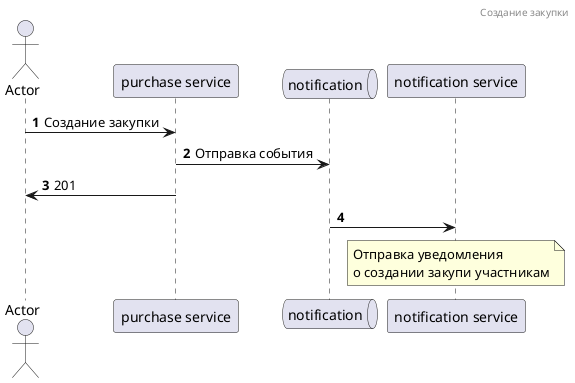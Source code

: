 @startuml

autonumber
header Создание закупки
actor Actor

Actor -> "purchase service": Создание закупки
queue notification
"purchase service" -> notification: Отправка события
"purchase service" -> Actor: 201
notification -> "notification service"
note over "notification service"
    Отправка уведомления
    о создании закупи участникам
end note
@enduml